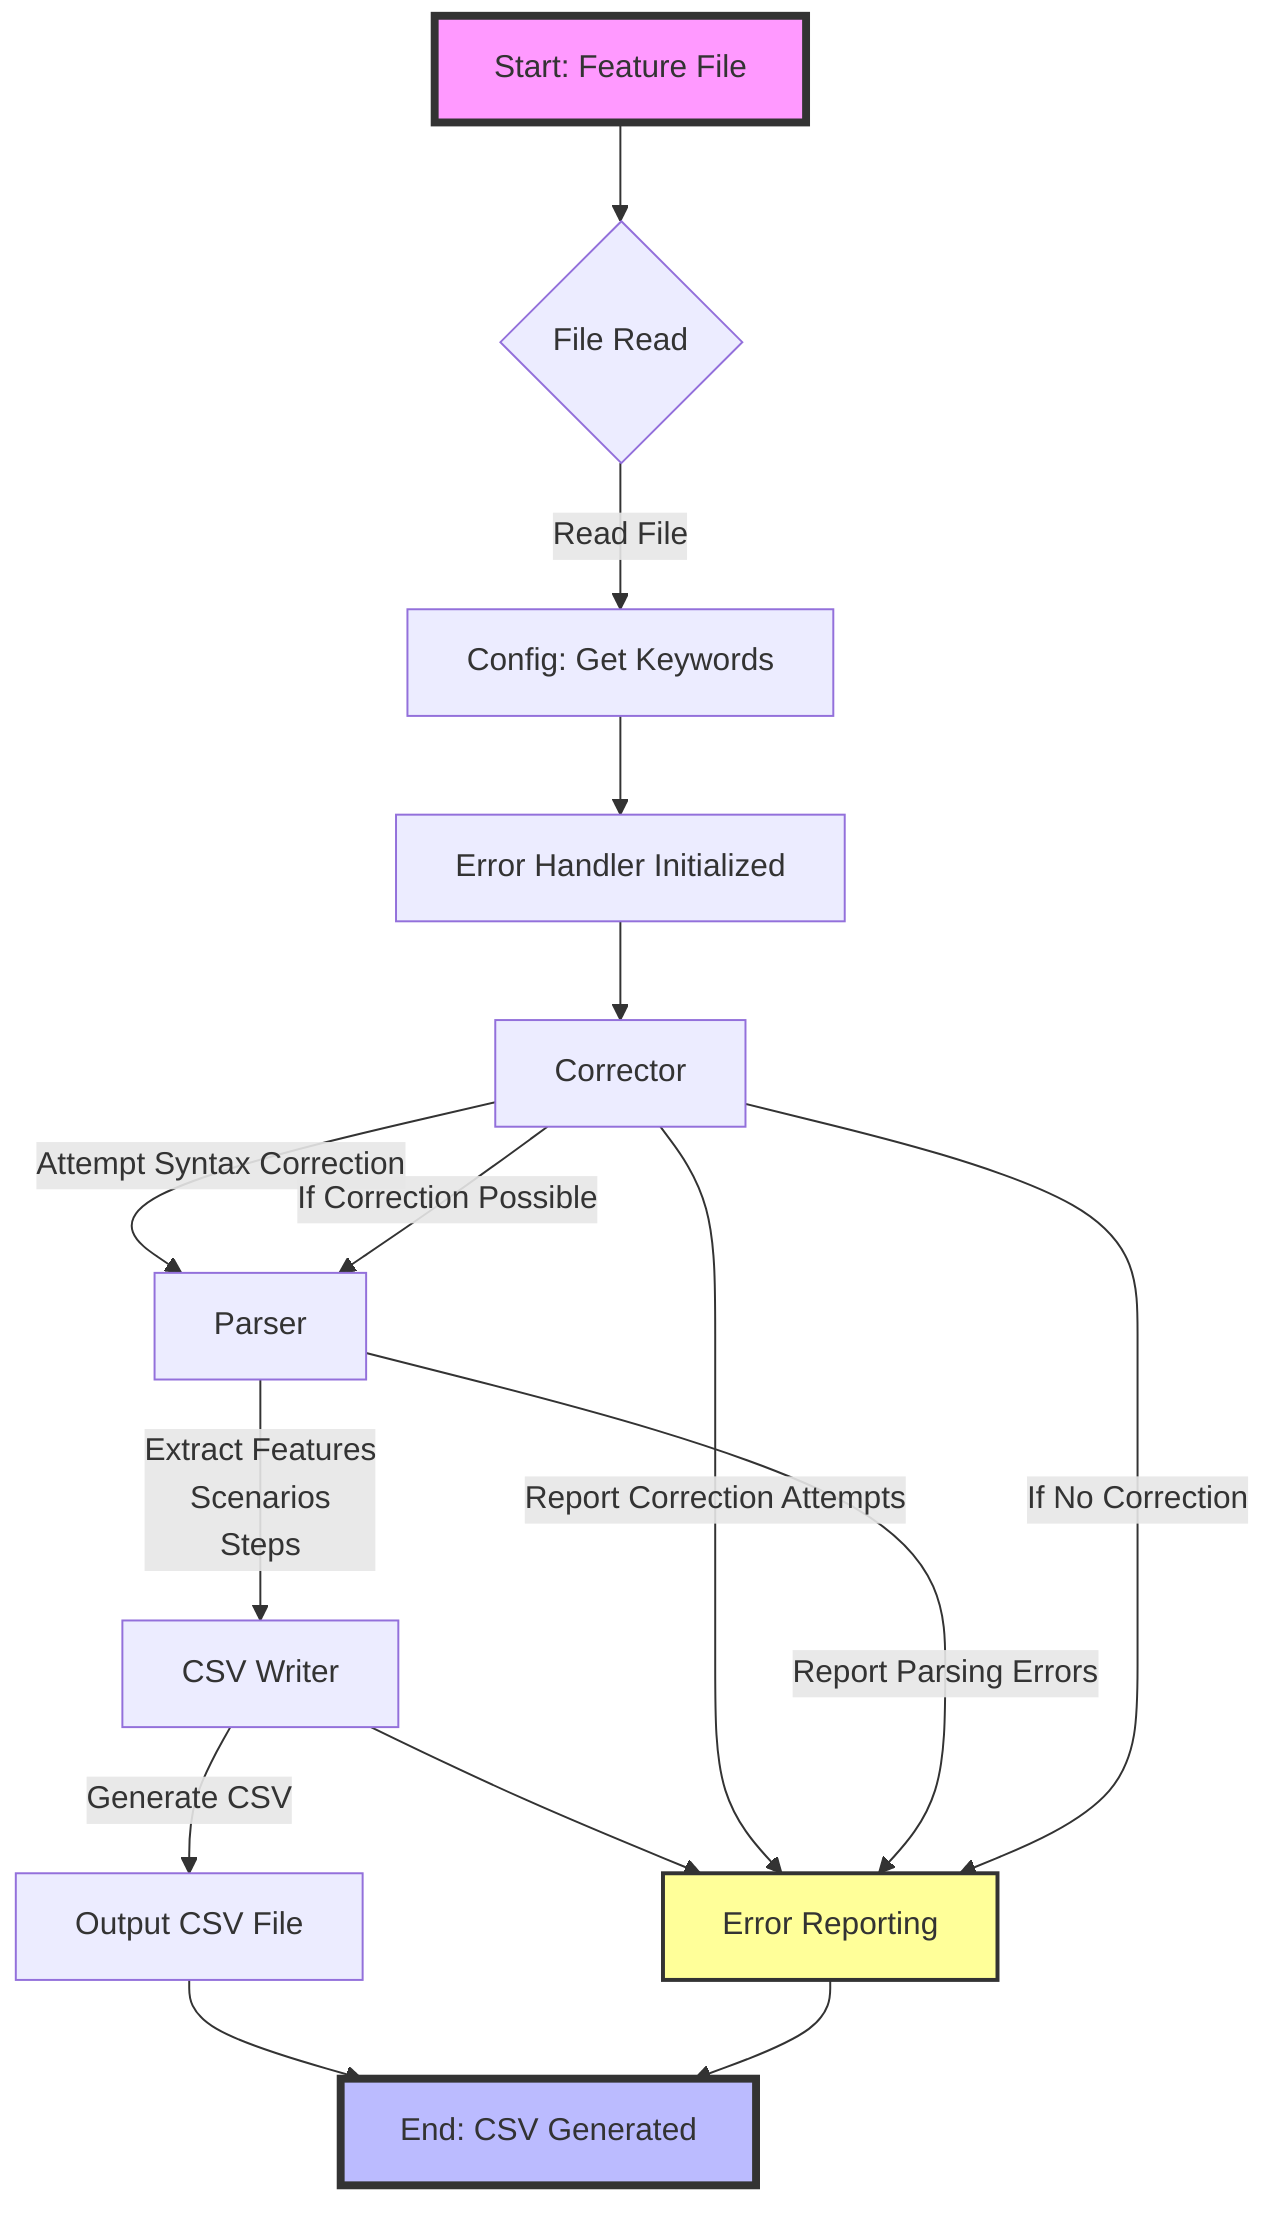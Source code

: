 flowchart TD
    A[Start: Feature File] --> B{File Read}
    B --> |Read File| C[Config: Get Keywords]
    C --> D[Error Handler Initialized]
    D --> E[Corrector]
    E --> |Attempt Syntax Correction| F[Parser]
    F --> |Extract Features\nScenarios\nSteps| G[CSV Writer]
    G --> |Generate CSV| H[Output CSV File]
    G --> I[Error Reporting]
    
    %% Error Handling Paths
    E --> |Report Correction Attempts| I
    F --> |Report Parsing Errors| I
    
    %% Decision Points
    E --> |If Correction Possible| F
    E --> |If No Correction| I
    
    %% Final Outputs
    H --> J[End: CSV Generated]
    I --> J
    
    %% Styling
    style A fill:#f9f,stroke:#333,stroke-width:4px
    style J fill:#bbf,stroke:#333,stroke-width:4px
    style I fill:#ff9,stroke:#333,stroke-width:2px